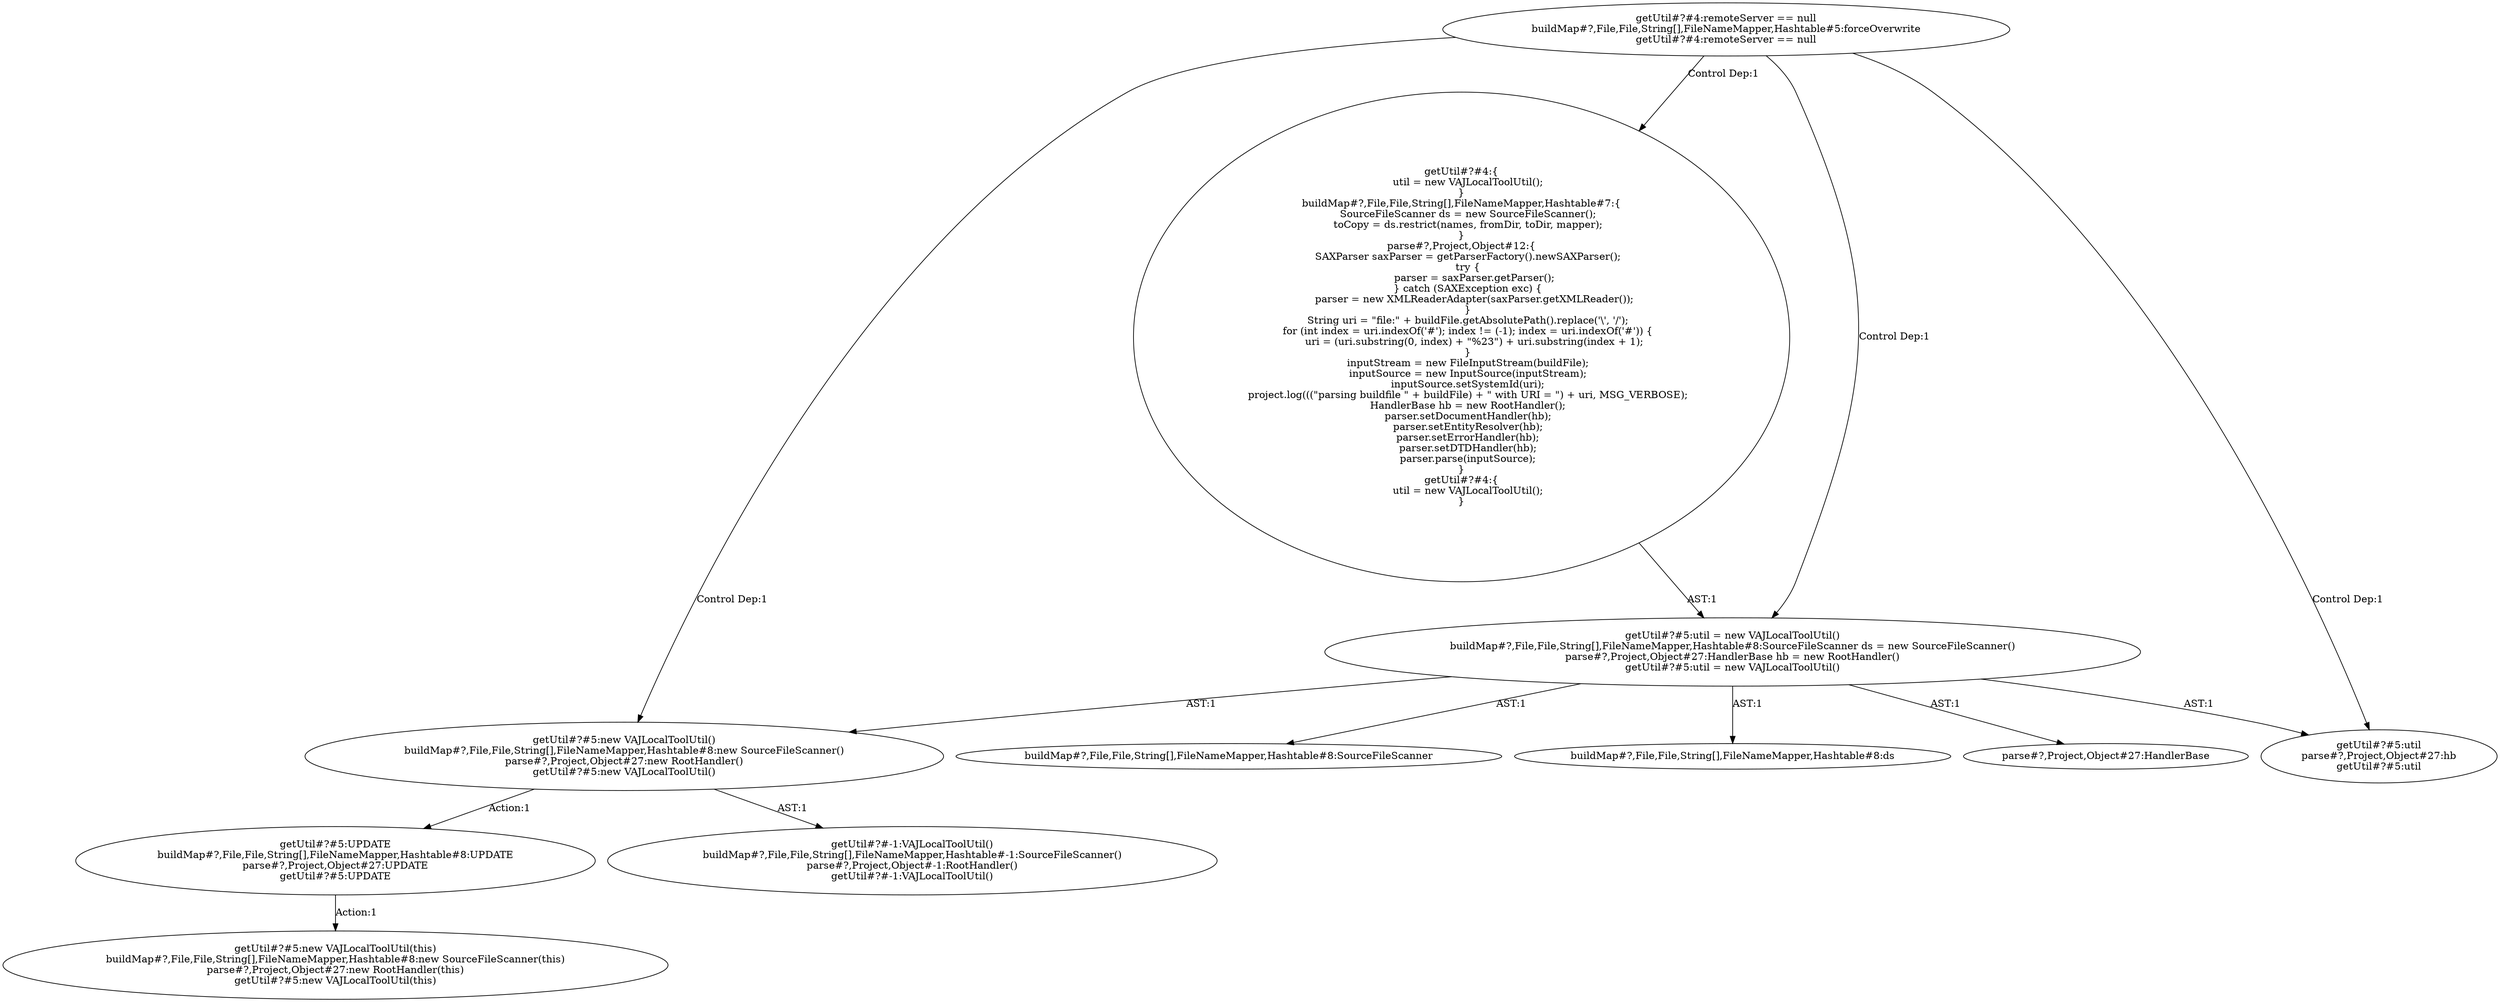 digraph "Pattern" {
0 [label="getUtil#?#5:UPDATE
buildMap#?,File,File,String[],FileNameMapper,Hashtable#8:UPDATE
parse#?,Project,Object#27:UPDATE
getUtil#?#5:UPDATE" shape=ellipse]
1 [label="getUtil#?#5:new VAJLocalToolUtil()
buildMap#?,File,File,String[],FileNameMapper,Hashtable#8:new SourceFileScanner()
parse#?,Project,Object#27:new RootHandler()
getUtil#?#5:new VAJLocalToolUtil()" shape=ellipse]
2 [label="getUtil#?#5:util = new VAJLocalToolUtil()
buildMap#?,File,File,String[],FileNameMapper,Hashtable#8:SourceFileScanner ds = new SourceFileScanner()
parse#?,Project,Object#27:HandlerBase hb = new RootHandler()
getUtil#?#5:util = new VAJLocalToolUtil()" shape=ellipse]
3 [label="getUtil#?#4:\{
    util = new VAJLocalToolUtil();
\}
buildMap#?,File,File,String[],FileNameMapper,Hashtable#7:\{
    SourceFileScanner ds = new SourceFileScanner();
    toCopy = ds.restrict(names, fromDir, toDir, mapper);
\}
parse#?,Project,Object#12:\{
    SAXParser saxParser = getParserFactory().newSAXParser();
    try \{
        parser = saxParser.getParser();
    \} catch (SAXException exc) \{
        parser = new XMLReaderAdapter(saxParser.getXMLReader());
    \}
    String uri = \"file:\" + buildFile.getAbsolutePath().replace('\\', '/');
    for (int index = uri.indexOf('#'); index != (-1); index = uri.indexOf('#')) \{
        uri = (uri.substring(0, index) + \"%23\") + uri.substring(index + 1);
    \}
    inputStream = new FileInputStream(buildFile);
    inputSource = new InputSource(inputStream);
    inputSource.setSystemId(uri);
    project.log(((\"parsing buildfile \" + buildFile) + \" with URI = \") + uri, MSG_VERBOSE);
    HandlerBase hb = new RootHandler();
    parser.setDocumentHandler(hb);
    parser.setEntityResolver(hb);
    parser.setErrorHandler(hb);
    parser.setDTDHandler(hb);
    parser.parse(inputSource);
\}
getUtil#?#4:\{
    util = new VAJLocalToolUtil();
\}" shape=ellipse]
4 [label="getUtil#?#4:remoteServer == null
buildMap#?,File,File,String[],FileNameMapper,Hashtable#5:forceOverwrite
getUtil#?#4:remoteServer == null" shape=ellipse]
5 [label="getUtil#?#5:util
parse#?,Project,Object#27:hb
getUtil#?#5:util" shape=ellipse]
6 [label="getUtil#?#-1:VAJLocalToolUtil()
buildMap#?,File,File,String[],FileNameMapper,Hashtable#-1:SourceFileScanner()
parse#?,Project,Object#-1:RootHandler()
getUtil#?#-1:VAJLocalToolUtil()" shape=ellipse]
7 [label="getUtil#?#5:new VAJLocalToolUtil(this)
buildMap#?,File,File,String[],FileNameMapper,Hashtable#8:new SourceFileScanner(this)
parse#?,Project,Object#27:new RootHandler(this)
getUtil#?#5:new VAJLocalToolUtil(this)" shape=ellipse]
8 [label="buildMap#?,File,File,String[],FileNameMapper,Hashtable#8:SourceFileScanner" shape=ellipse]
9 [label="buildMap#?,File,File,String[],FileNameMapper,Hashtable#8:ds" shape=ellipse]
10 [label="parse#?,Project,Object#27:HandlerBase" shape=ellipse]
0 -> 7 [label="Action:1"];
1 -> 0 [label="Action:1"];
1 -> 6 [label="AST:1"];
2 -> 1 [label="AST:1"];
2 -> 5 [label="AST:1"];
2 -> 8 [label="AST:1"];
2 -> 9 [label="AST:1"];
2 -> 10 [label="AST:1"];
3 -> 2 [label="AST:1"];
4 -> 1 [label="Control Dep:1"];
4 -> 2 [label="Control Dep:1"];
4 -> 3 [label="Control Dep:1"];
4 -> 5 [label="Control Dep:1"];
}